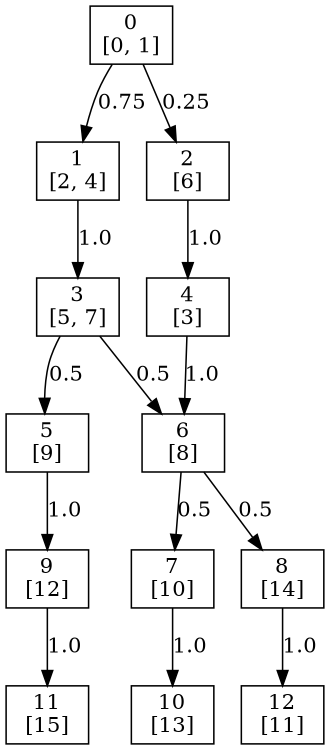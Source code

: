 digraph P {
size="8,5"
node [shape=box];
0 -> 1 [ label="0.75" ];
0 -> 2 [ label="0.25" ];
1 -> 3 [ label="1.0" ];
2 -> 4 [ label="1.0" ];
3 -> 5 [ label="0.5" ];
3 -> 6 [ label="0.5" ];
4 -> 6 [ label="1.0" ];
5 -> 9 [ label="1.0" ];
6 -> 7 [ label="0.5" ];
6 -> 8 [ label="0.5" ];
7 -> 10 [ label="1.0" ];
8 -> 12 [ label="1.0" ];
9 -> 11 [ label="1.0" ];
0 [ label="0\n[0, 1]" ];
1 [ label="1\n[2, 4]" ];
2 [ label="2\n[6]" ];
3 [ label="3\n[5, 7]" ];
4 [ label="4\n[3]" ];
5 [ label="5\n[9]" ];
6 [ label="6\n[8]" ];
7 [ label="7\n[10]" ];
8 [ label="8\n[14]" ];
9 [ label="9\n[12]" ];
10 [ label="10\n[13]" ];
11 [ label="11\n[15]" ];
12 [ label="12\n[11]" ];
}